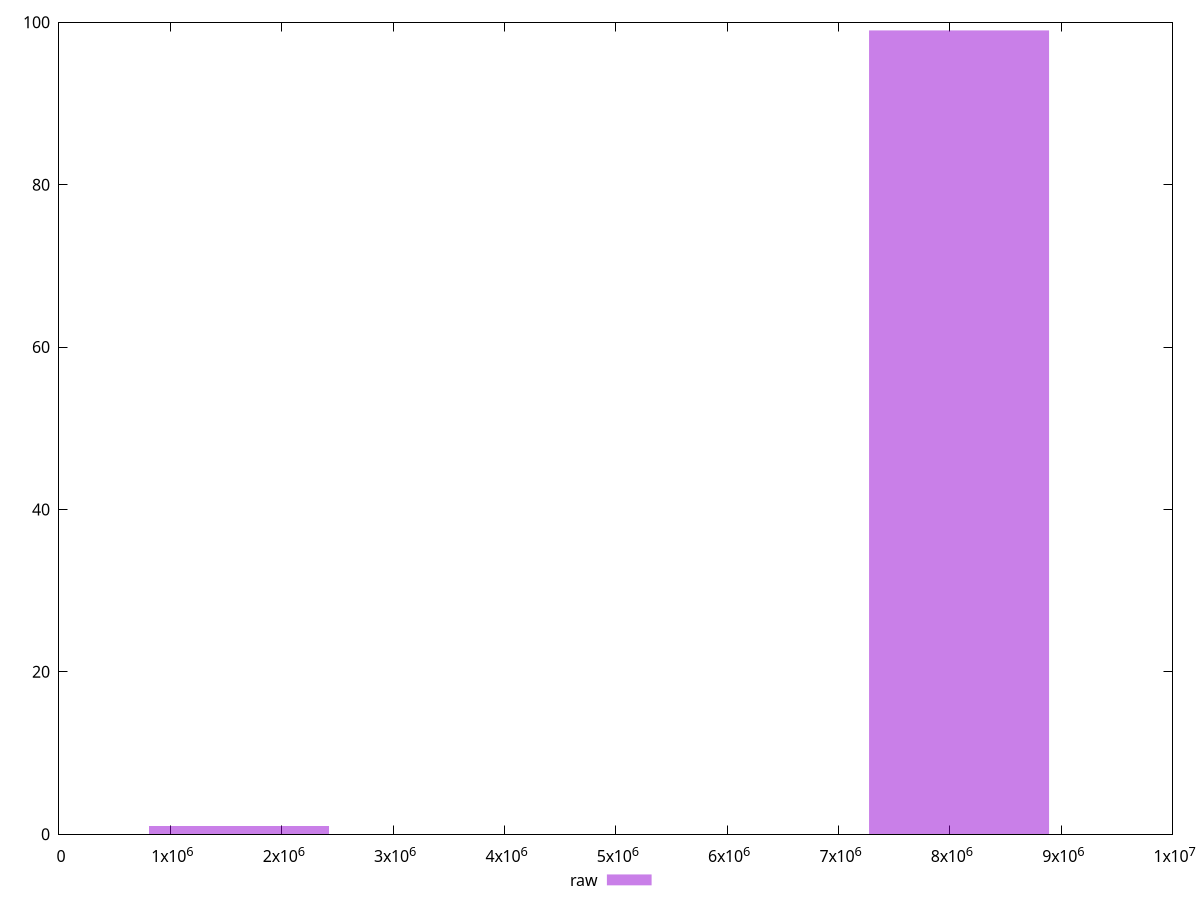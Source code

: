 reset
set terminal svg size 640, 490 enhanced background rgb 'white'
set output "reprap/total-byte-weight/samples/pages+cached/raw/histogram.svg"

$raw <<EOF
1616634.2151711516 1
8083171.075855758 99
EOF

set key outside below
set boxwidth 1616634.2151711516
set yrange [0:100]
set style fill transparent solid 0.5 noborder

plot \
  $raw title "raw" with boxes, \


reset